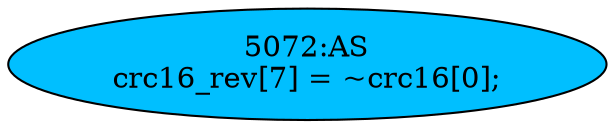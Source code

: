 strict digraph "" {
	node [label="\N"];
	"5072:AS"	 [ast="<pyverilog.vparser.ast.Assign object at 0x7f13b557d610>",
		def_var="['crc16_rev']",
		fillcolor=deepskyblue,
		label="5072:AS
crc16_rev[7] = ~crc16[0];",
		statements="[]",
		style=filled,
		typ=Assign,
		use_var="['crc16']"];
}
